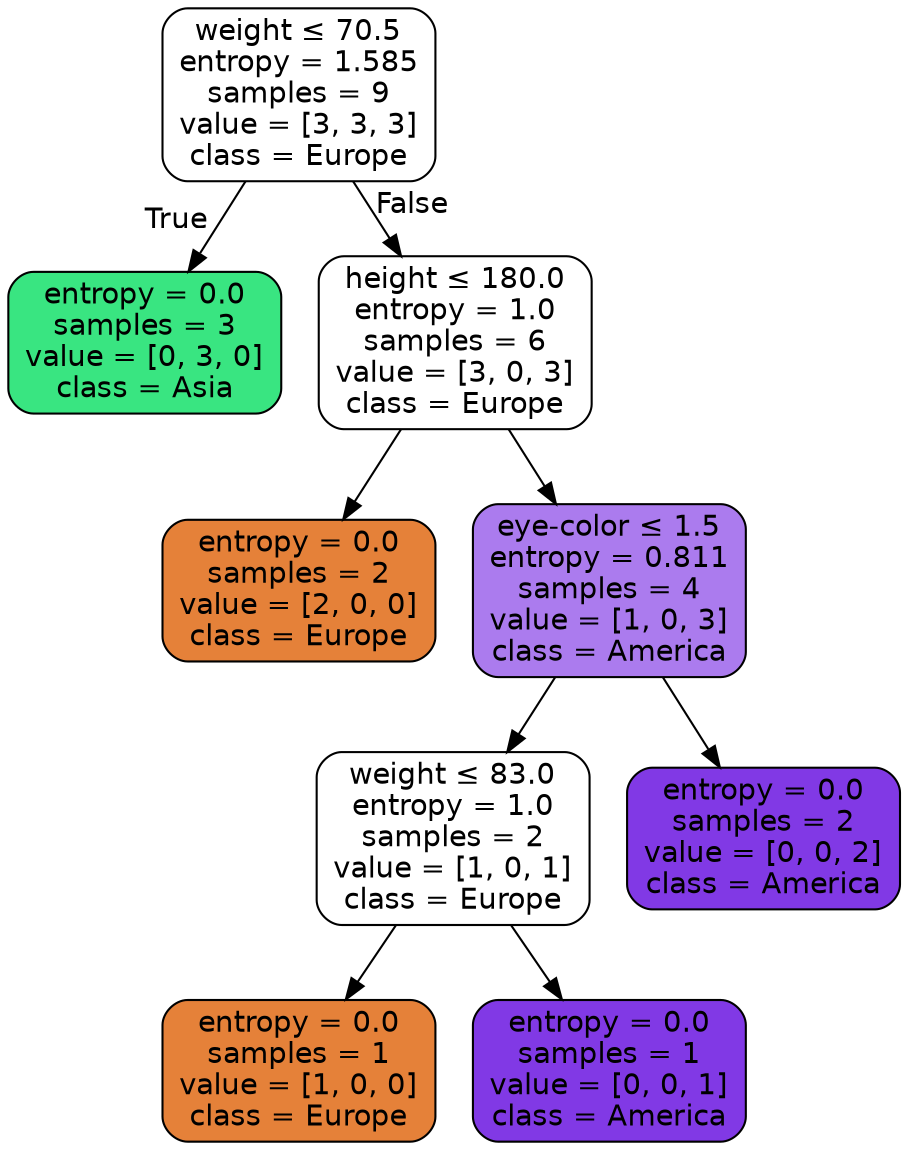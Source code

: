 digraph Tree {
node [shape=box, style="filled, rounded", color="black", fontname=helvetica] ;
edge [fontname=helvetica] ;
0 [label=<weight &le; 70.5<br/>entropy = 1.585<br/>samples = 9<br/>value = [3, 3, 3]<br/>class = Europe>, fillcolor="#ffffff"] ;
1 [label=<entropy = 0.0<br/>samples = 3<br/>value = [0, 3, 0]<br/>class = Asia>, fillcolor="#39e581"] ;
0 -> 1 [labeldistance=2.5, labelangle=45, headlabel="True"] ;
2 [label=<height &le; 180.0<br/>entropy = 1.0<br/>samples = 6<br/>value = [3, 0, 3]<br/>class = Europe>, fillcolor="#ffffff"] ;
0 -> 2 [labeldistance=2.5, labelangle=-45, headlabel="False"] ;
3 [label=<entropy = 0.0<br/>samples = 2<br/>value = [2, 0, 0]<br/>class = Europe>, fillcolor="#e58139"] ;
2 -> 3 ;
4 [label=<eye-color &le; 1.5<br/>entropy = 0.811<br/>samples = 4<br/>value = [1, 0, 3]<br/>class = America>, fillcolor="#ab7bee"] ;
2 -> 4 ;
5 [label=<weight &le; 83.0<br/>entropy = 1.0<br/>samples = 2<br/>value = [1, 0, 1]<br/>class = Europe>, fillcolor="#ffffff"] ;
4 -> 5 ;
6 [label=<entropy = 0.0<br/>samples = 1<br/>value = [1, 0, 0]<br/>class = Europe>, fillcolor="#e58139"] ;
5 -> 6 ;
7 [label=<entropy = 0.0<br/>samples = 1<br/>value = [0, 0, 1]<br/>class = America>, fillcolor="#8139e5"] ;
5 -> 7 ;
8 [label=<entropy = 0.0<br/>samples = 2<br/>value = [0, 0, 2]<br/>class = America>, fillcolor="#8139e5"] ;
4 -> 8 ;
}
